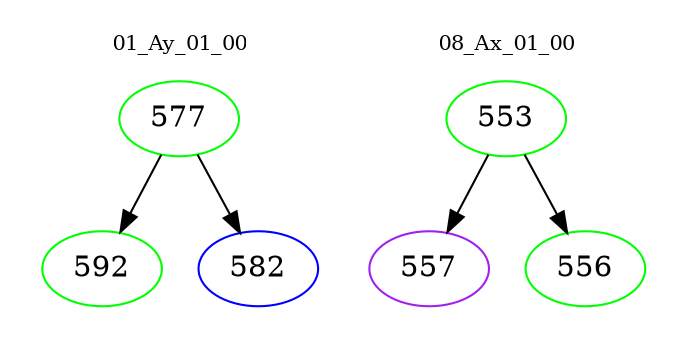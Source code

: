 digraph{
subgraph cluster_0 {
color = white
label = "01_Ay_01_00";
fontsize=10;
T0_577 [label="577", color="green"]
T0_577 -> T0_592 [color="black"]
T0_592 [label="592", color="green"]
T0_577 -> T0_582 [color="black"]
T0_582 [label="582", color="blue"]
}
subgraph cluster_1 {
color = white
label = "08_Ax_01_00";
fontsize=10;
T1_553 [label="553", color="green"]
T1_553 -> T1_557 [color="black"]
T1_557 [label="557", color="purple"]
T1_553 -> T1_556 [color="black"]
T1_556 [label="556", color="green"]
}
}
